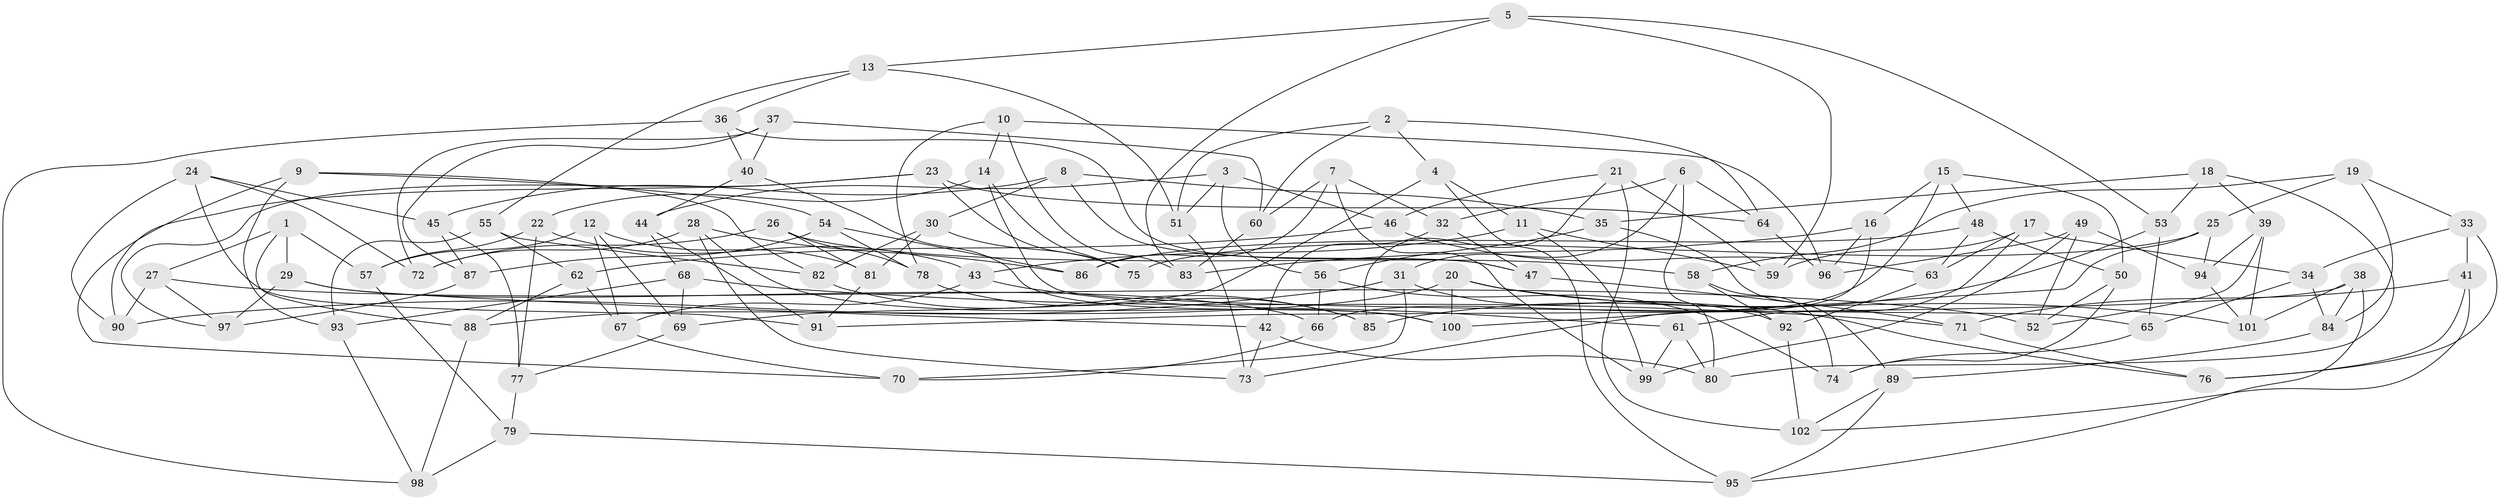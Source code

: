 // Generated by graph-tools (version 1.1) at 2025/16/03/09/25 04:16:38]
// undirected, 102 vertices, 204 edges
graph export_dot {
graph [start="1"]
  node [color=gray90,style=filled];
  1;
  2;
  3;
  4;
  5;
  6;
  7;
  8;
  9;
  10;
  11;
  12;
  13;
  14;
  15;
  16;
  17;
  18;
  19;
  20;
  21;
  22;
  23;
  24;
  25;
  26;
  27;
  28;
  29;
  30;
  31;
  32;
  33;
  34;
  35;
  36;
  37;
  38;
  39;
  40;
  41;
  42;
  43;
  44;
  45;
  46;
  47;
  48;
  49;
  50;
  51;
  52;
  53;
  54;
  55;
  56;
  57;
  58;
  59;
  60;
  61;
  62;
  63;
  64;
  65;
  66;
  67;
  68;
  69;
  70;
  71;
  72;
  73;
  74;
  75;
  76;
  77;
  78;
  79;
  80;
  81;
  82;
  83;
  84;
  85;
  86;
  87;
  88;
  89;
  90;
  91;
  92;
  93;
  94;
  95;
  96;
  97;
  98;
  99;
  100;
  101;
  102;
  1 -- 88;
  1 -- 27;
  1 -- 29;
  1 -- 57;
  2 -- 60;
  2 -- 51;
  2 -- 64;
  2 -- 4;
  3 -- 44;
  3 -- 51;
  3 -- 46;
  3 -- 56;
  4 -- 11;
  4 -- 69;
  4 -- 95;
  5 -- 59;
  5 -- 83;
  5 -- 53;
  5 -- 13;
  6 -- 31;
  6 -- 80;
  6 -- 64;
  6 -- 32;
  7 -- 99;
  7 -- 86;
  7 -- 60;
  7 -- 32;
  8 -- 35;
  8 -- 30;
  8 -- 45;
  8 -- 47;
  9 -- 70;
  9 -- 82;
  9 -- 54;
  9 -- 93;
  10 -- 96;
  10 -- 14;
  10 -- 78;
  10 -- 83;
  11 -- 59;
  11 -- 99;
  11 -- 43;
  12 -- 81;
  12 -- 69;
  12 -- 67;
  12 -- 57;
  13 -- 55;
  13 -- 36;
  13 -- 51;
  14 -- 22;
  14 -- 65;
  14 -- 75;
  15 -- 66;
  15 -- 50;
  15 -- 48;
  15 -- 16;
  16 -- 96;
  16 -- 73;
  16 -- 83;
  17 -- 34;
  17 -- 63;
  17 -- 59;
  17 -- 61;
  18 -- 39;
  18 -- 80;
  18 -- 35;
  18 -- 53;
  19 -- 58;
  19 -- 25;
  19 -- 33;
  19 -- 84;
  20 -- 88;
  20 -- 100;
  20 -- 101;
  20 -- 76;
  21 -- 102;
  21 -- 85;
  21 -- 59;
  21 -- 46;
  22 -- 77;
  22 -- 57;
  22 -- 43;
  23 -- 97;
  23 -- 90;
  23 -- 64;
  23 -- 75;
  24 -- 91;
  24 -- 72;
  24 -- 90;
  24 -- 45;
  25 -- 75;
  25 -- 94;
  25 -- 100;
  26 -- 78;
  26 -- 58;
  26 -- 72;
  26 -- 81;
  27 -- 52;
  27 -- 97;
  27 -- 90;
  28 -- 100;
  28 -- 86;
  28 -- 73;
  28 -- 72;
  29 -- 42;
  29 -- 66;
  29 -- 97;
  30 -- 81;
  30 -- 82;
  30 -- 75;
  31 -- 92;
  31 -- 70;
  31 -- 90;
  32 -- 42;
  32 -- 47;
  33 -- 41;
  33 -- 76;
  33 -- 34;
  34 -- 84;
  34 -- 65;
  35 -- 89;
  35 -- 56;
  36 -- 40;
  36 -- 47;
  36 -- 98;
  37 -- 40;
  37 -- 87;
  37 -- 72;
  37 -- 60;
  38 -- 91;
  38 -- 84;
  38 -- 95;
  38 -- 101;
  39 -- 94;
  39 -- 101;
  39 -- 52;
  40 -- 100;
  40 -- 44;
  41 -- 76;
  41 -- 71;
  41 -- 102;
  42 -- 73;
  42 -- 80;
  43 -- 67;
  43 -- 61;
  44 -- 91;
  44 -- 68;
  45 -- 77;
  45 -- 87;
  46 -- 62;
  46 -- 63;
  47 -- 71;
  48 -- 63;
  48 -- 50;
  48 -- 86;
  49 -- 99;
  49 -- 52;
  49 -- 94;
  49 -- 96;
  50 -- 74;
  50 -- 52;
  51 -- 73;
  53 -- 65;
  53 -- 85;
  54 -- 78;
  54 -- 86;
  54 -- 87;
  55 -- 62;
  55 -- 82;
  55 -- 93;
  56 -- 66;
  56 -- 74;
  57 -- 79;
  58 -- 92;
  58 -- 74;
  60 -- 83;
  61 -- 80;
  61 -- 99;
  62 -- 67;
  62 -- 88;
  63 -- 92;
  64 -- 96;
  65 -- 74;
  66 -- 70;
  67 -- 70;
  68 -- 69;
  68 -- 93;
  68 -- 71;
  69 -- 77;
  71 -- 76;
  77 -- 79;
  78 -- 85;
  79 -- 95;
  79 -- 98;
  81 -- 91;
  82 -- 85;
  84 -- 89;
  87 -- 97;
  88 -- 98;
  89 -- 95;
  89 -- 102;
  92 -- 102;
  93 -- 98;
  94 -- 101;
}

